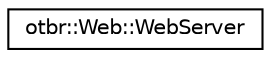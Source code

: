 digraph "Graphical Class Hierarchy"
{
  edge [fontname="Helvetica",fontsize="10",labelfontname="Helvetica",labelfontsize="10"];
  node [fontname="Helvetica",fontsize="10",shape=record];
  rankdir="LR";
  Node0 [label="otbr::Web::WebServer",height=0.2,width=0.4,color="black", fillcolor="white", style="filled",URL="$d6/d83/classotbr_1_1Web_1_1WebServer.html",tooltip="This class implements the http server. "];
}
